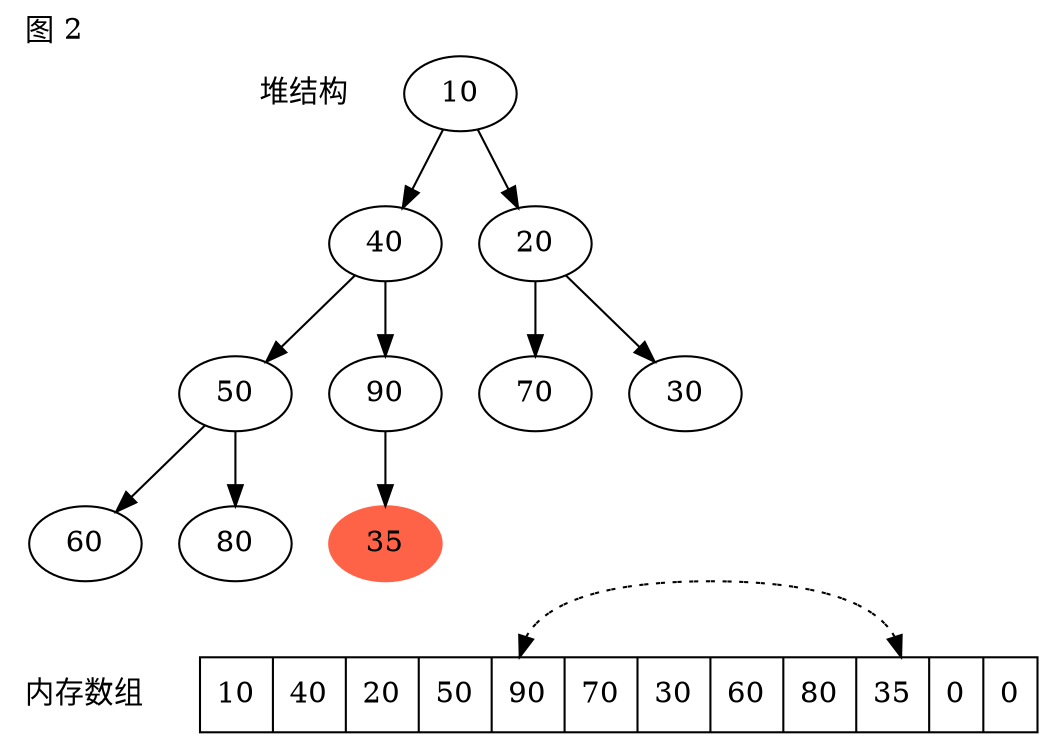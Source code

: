 digraph g{
label="图 2";
labeljust=l;
labelloc=t;

{
l1[label="堆结构",shape="plaintext"];
n0[label=10];
n1[label=40];
n2[label=20];
n3[label=50];
n4[label=90];
n5[label=70];
n6[label=30];
n7[label=60];
n8[label=80];
n9[label=35,style = filled,color="tomato"];
n0->{n1,n2};
n1->{n3,n4};
n2->{n5,n6};
n3->{n7,n8};
n4->n9;
}

{
rank="sink";
l2[label="内存数组",shape="plaintext"];
arr[label="10 | 40 | 20 | 50 | <f1> 90 | 70 | 30 | 60 | 80 | <f2> 35 | 0 | 0 ", shape="record"];
arr:f1->arr:f2[style="dotted"];
arr:f2->arr:f1[style="dotted"];
}

}

